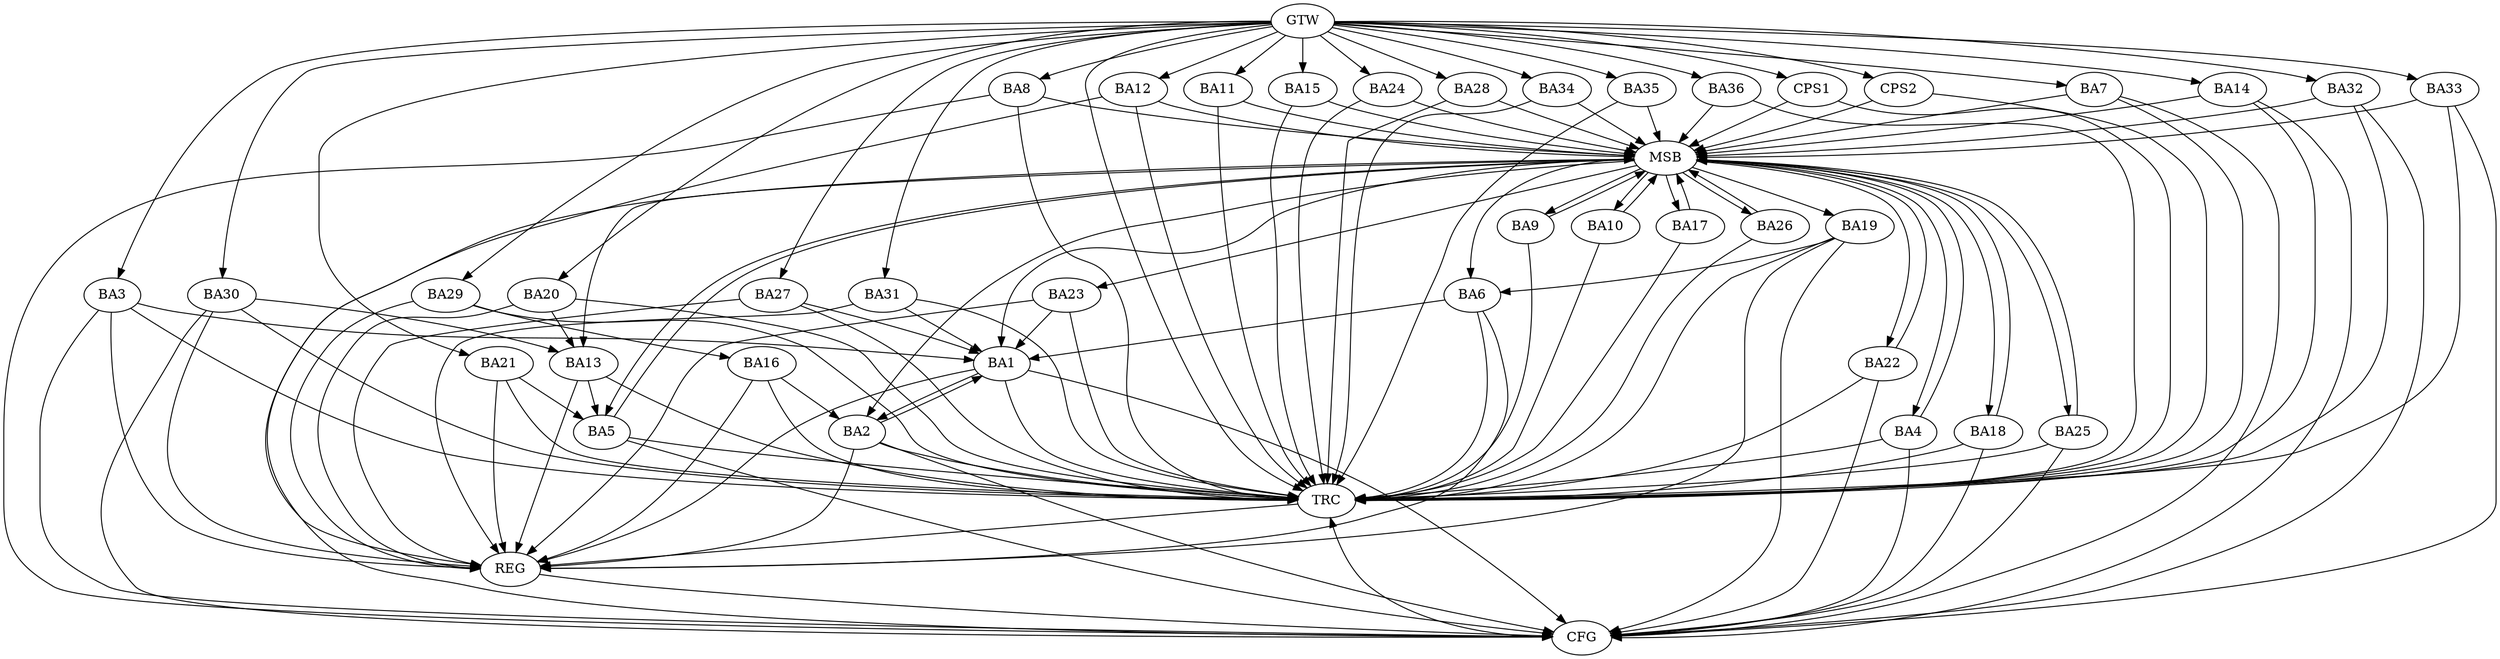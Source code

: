 strict digraph G {
  BA1 [ label="BA1" ];
  BA2 [ label="BA2" ];
  BA3 [ label="BA3" ];
  BA4 [ label="BA4" ];
  BA5 [ label="BA5" ];
  BA6 [ label="BA6" ];
  BA7 [ label="BA7" ];
  BA8 [ label="BA8" ];
  BA9 [ label="BA9" ];
  BA10 [ label="BA10" ];
  BA11 [ label="BA11" ];
  BA12 [ label="BA12" ];
  BA13 [ label="BA13" ];
  BA14 [ label="BA14" ];
  BA15 [ label="BA15" ];
  BA16 [ label="BA16" ];
  BA17 [ label="BA17" ];
  BA18 [ label="BA18" ];
  BA19 [ label="BA19" ];
  BA20 [ label="BA20" ];
  BA21 [ label="BA21" ];
  BA22 [ label="BA22" ];
  BA23 [ label="BA23" ];
  BA24 [ label="BA24" ];
  BA25 [ label="BA25" ];
  BA26 [ label="BA26" ];
  BA27 [ label="BA27" ];
  BA28 [ label="BA28" ];
  BA29 [ label="BA29" ];
  BA30 [ label="BA30" ];
  BA31 [ label="BA31" ];
  BA32 [ label="BA32" ];
  BA33 [ label="BA33" ];
  BA34 [ label="BA34" ];
  BA35 [ label="BA35" ];
  BA36 [ label="BA36" ];
  CPS1 [ label="CPS1" ];
  CPS2 [ label="CPS2" ];
  GTW [ label="GTW" ];
  REG [ label="REG" ];
  MSB [ label="MSB" ];
  CFG [ label="CFG" ];
  TRC [ label="TRC" ];
  BA1 -> BA2;
  BA2 -> BA1;
  BA3 -> BA1;
  BA6 -> BA1;
  BA13 -> BA5;
  BA16 -> BA2;
  BA19 -> BA6;
  BA20 -> BA13;
  BA21 -> BA5;
  BA23 -> BA1;
  BA27 -> BA1;
  BA29 -> BA16;
  BA30 -> BA13;
  BA31 -> BA1;
  GTW -> BA3;
  GTW -> BA7;
  GTW -> BA8;
  GTW -> BA11;
  GTW -> BA12;
  GTW -> BA14;
  GTW -> BA15;
  GTW -> BA20;
  GTW -> BA21;
  GTW -> BA24;
  GTW -> BA27;
  GTW -> BA28;
  GTW -> BA29;
  GTW -> BA30;
  GTW -> BA31;
  GTW -> BA32;
  GTW -> BA33;
  GTW -> BA34;
  GTW -> BA35;
  GTW -> BA36;
  GTW -> CPS1;
  GTW -> CPS2;
  BA1 -> REG;
  BA2 -> REG;
  BA3 -> REG;
  BA6 -> REG;
  BA13 -> REG;
  BA16 -> REG;
  BA19 -> REG;
  BA20 -> REG;
  BA21 -> REG;
  BA23 -> REG;
  BA27 -> REG;
  BA29 -> REG;
  BA30 -> REG;
  BA31 -> REG;
  BA4 -> MSB;
  MSB -> BA1;
  MSB -> REG;
  BA5 -> MSB;
  BA7 -> MSB;
  BA8 -> MSB;
  BA9 -> MSB;
  MSB -> BA5;
  BA10 -> MSB;
  MSB -> BA6;
  BA11 -> MSB;
  MSB -> BA2;
  BA12 -> MSB;
  MSB -> BA10;
  BA14 -> MSB;
  BA15 -> MSB;
  BA17 -> MSB;
  MSB -> BA13;
  BA18 -> MSB;
  BA22 -> MSB;
  MSB -> BA4;
  BA24 -> MSB;
  BA25 -> MSB;
  MSB -> BA17;
  BA26 -> MSB;
  MSB -> BA19;
  BA28 -> MSB;
  BA32 -> MSB;
  MSB -> BA22;
  BA33 -> MSB;
  BA34 -> MSB;
  MSB -> BA26;
  BA35 -> MSB;
  BA36 -> MSB;
  MSB -> BA18;
  CPS1 -> MSB;
  MSB -> BA23;
  CPS2 -> MSB;
  MSB -> BA25;
  MSB -> BA9;
  BA14 -> CFG;
  BA32 -> CFG;
  BA2 -> CFG;
  BA33 -> CFG;
  BA8 -> CFG;
  BA1 -> CFG;
  BA18 -> CFG;
  BA4 -> CFG;
  BA12 -> CFG;
  BA3 -> CFG;
  BA25 -> CFG;
  BA5 -> CFG;
  BA30 -> CFG;
  BA7 -> CFG;
  BA19 -> CFG;
  BA22 -> CFG;
  REG -> CFG;
  BA1 -> TRC;
  BA2 -> TRC;
  BA3 -> TRC;
  BA4 -> TRC;
  BA5 -> TRC;
  BA6 -> TRC;
  BA7 -> TRC;
  BA8 -> TRC;
  BA9 -> TRC;
  BA10 -> TRC;
  BA11 -> TRC;
  BA12 -> TRC;
  BA13 -> TRC;
  BA14 -> TRC;
  BA15 -> TRC;
  BA16 -> TRC;
  BA17 -> TRC;
  BA18 -> TRC;
  BA19 -> TRC;
  BA20 -> TRC;
  BA21 -> TRC;
  BA22 -> TRC;
  BA23 -> TRC;
  BA24 -> TRC;
  BA25 -> TRC;
  BA26 -> TRC;
  BA27 -> TRC;
  BA28 -> TRC;
  BA29 -> TRC;
  BA30 -> TRC;
  BA31 -> TRC;
  BA32 -> TRC;
  BA33 -> TRC;
  BA34 -> TRC;
  BA35 -> TRC;
  BA36 -> TRC;
  CPS1 -> TRC;
  CPS2 -> TRC;
  GTW -> TRC;
  CFG -> TRC;
  TRC -> REG;
}
